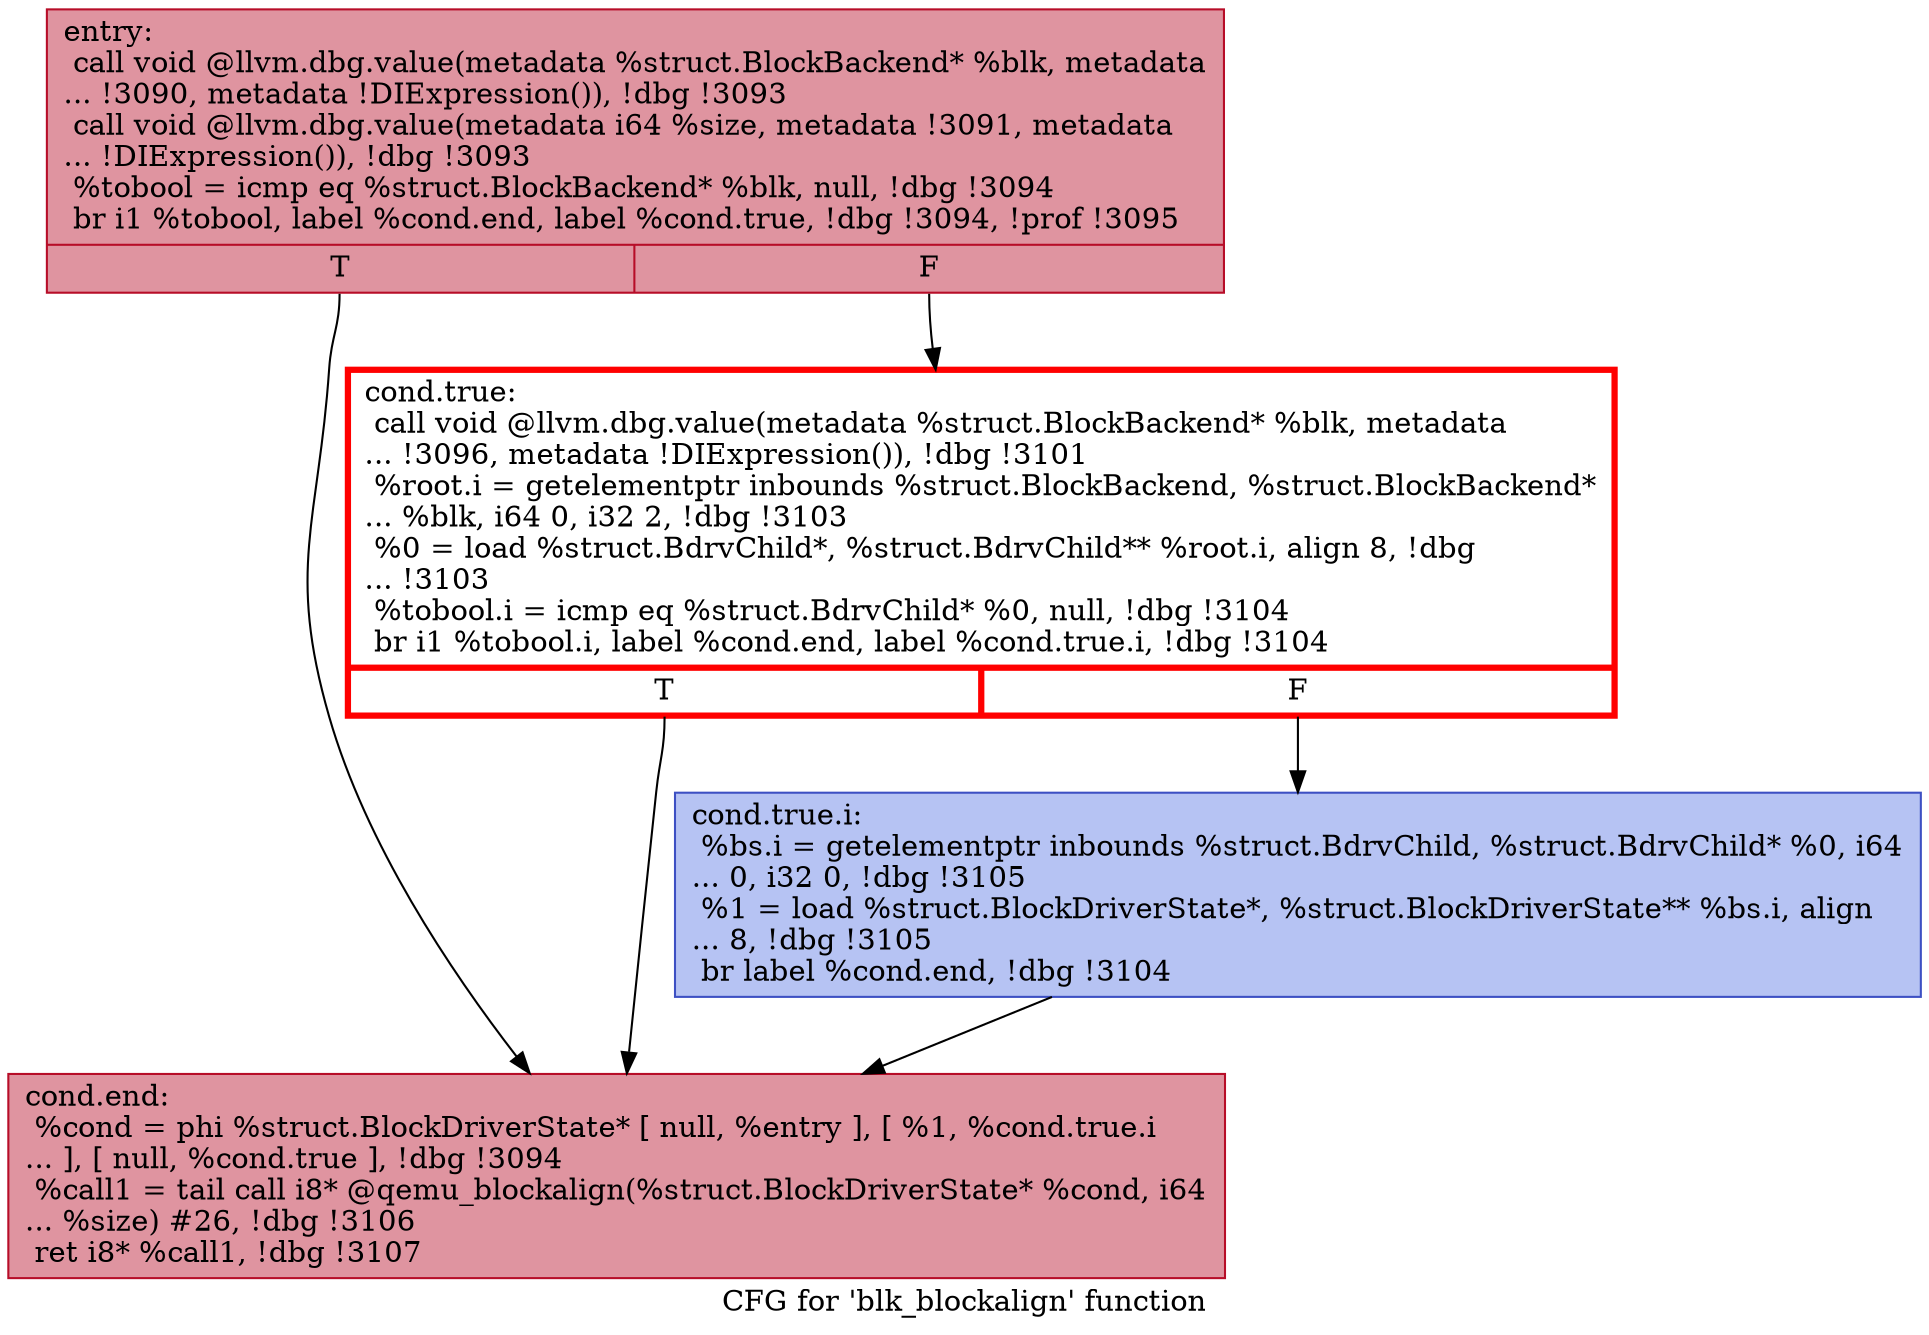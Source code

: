 digraph "CFG for 'blk_blockalign' function" {
	label="CFG for 'blk_blockalign' function";

	Node0x55d70fc4aa00 [shape=record,color="#b70d28ff", style=filled, fillcolor="#b70d2870",label="{entry:\l  call void @llvm.dbg.value(metadata %struct.BlockBackend* %blk, metadata\l... !3090, metadata !DIExpression()), !dbg !3093\l  call void @llvm.dbg.value(metadata i64 %size, metadata !3091, metadata\l... !DIExpression()), !dbg !3093\l  %tobool = icmp eq %struct.BlockBackend* %blk, null, !dbg !3094\l  br i1 %tobool, label %cond.end, label %cond.true, !dbg !3094, !prof !3095\l|{<s0>T|<s1>F}}"];
	Node0x55d70fc4aa00:s0 -> Node0x55d70fd34230;
	Node0x55d70fc4aa00:s1 -> Node0x55d70fd34160;
	Node0x55d70fd34160 [shape=record,penwidth=3.0, color="red",label="{cond.true:                                        \l  call void @llvm.dbg.value(metadata %struct.BlockBackend* %blk, metadata\l... !3096, metadata !DIExpression()), !dbg !3101\l  %root.i = getelementptr inbounds %struct.BlockBackend, %struct.BlockBackend*\l... %blk, i64 0, i32 2, !dbg !3103\l  %0 = load %struct.BdrvChild*, %struct.BdrvChild** %root.i, align 8, !dbg\l... !3103\l  %tobool.i = icmp eq %struct.BdrvChild* %0, null, !dbg !3104\l  br i1 %tobool.i, label %cond.end, label %cond.true.i, !dbg !3104\l|{<s0>T|<s1>F}}"];
	Node0x55d70fd34160:s0 -> Node0x55d70fd34230;
	Node0x55d70fd34160:s1 -> Node0x55d70fd8ead0;
	Node0x55d70fd8ead0 [shape=record,color="#3d50c3ff", style=filled, fillcolor="#5977e370",label="{cond.true.i:                                      \l  %bs.i = getelementptr inbounds %struct.BdrvChild, %struct.BdrvChild* %0, i64\l... 0, i32 0, !dbg !3105\l  %1 = load %struct.BlockDriverState*, %struct.BlockDriverState** %bs.i, align\l... 8, !dbg !3105\l  br label %cond.end, !dbg !3104\l}"];
	Node0x55d70fd8ead0 -> Node0x55d70fd34230;
	Node0x55d70fd34230 [shape=record,color="#b70d28ff", style=filled, fillcolor="#b70d2870",label="{cond.end:                                         \l  %cond = phi %struct.BlockDriverState* [ null, %entry ], [ %1, %cond.true.i\l... ], [ null, %cond.true ], !dbg !3094\l  %call1 = tail call i8* @qemu_blockalign(%struct.BlockDriverState* %cond, i64\l... %size) #26, !dbg !3106\l  ret i8* %call1, !dbg !3107\l}"];
}

